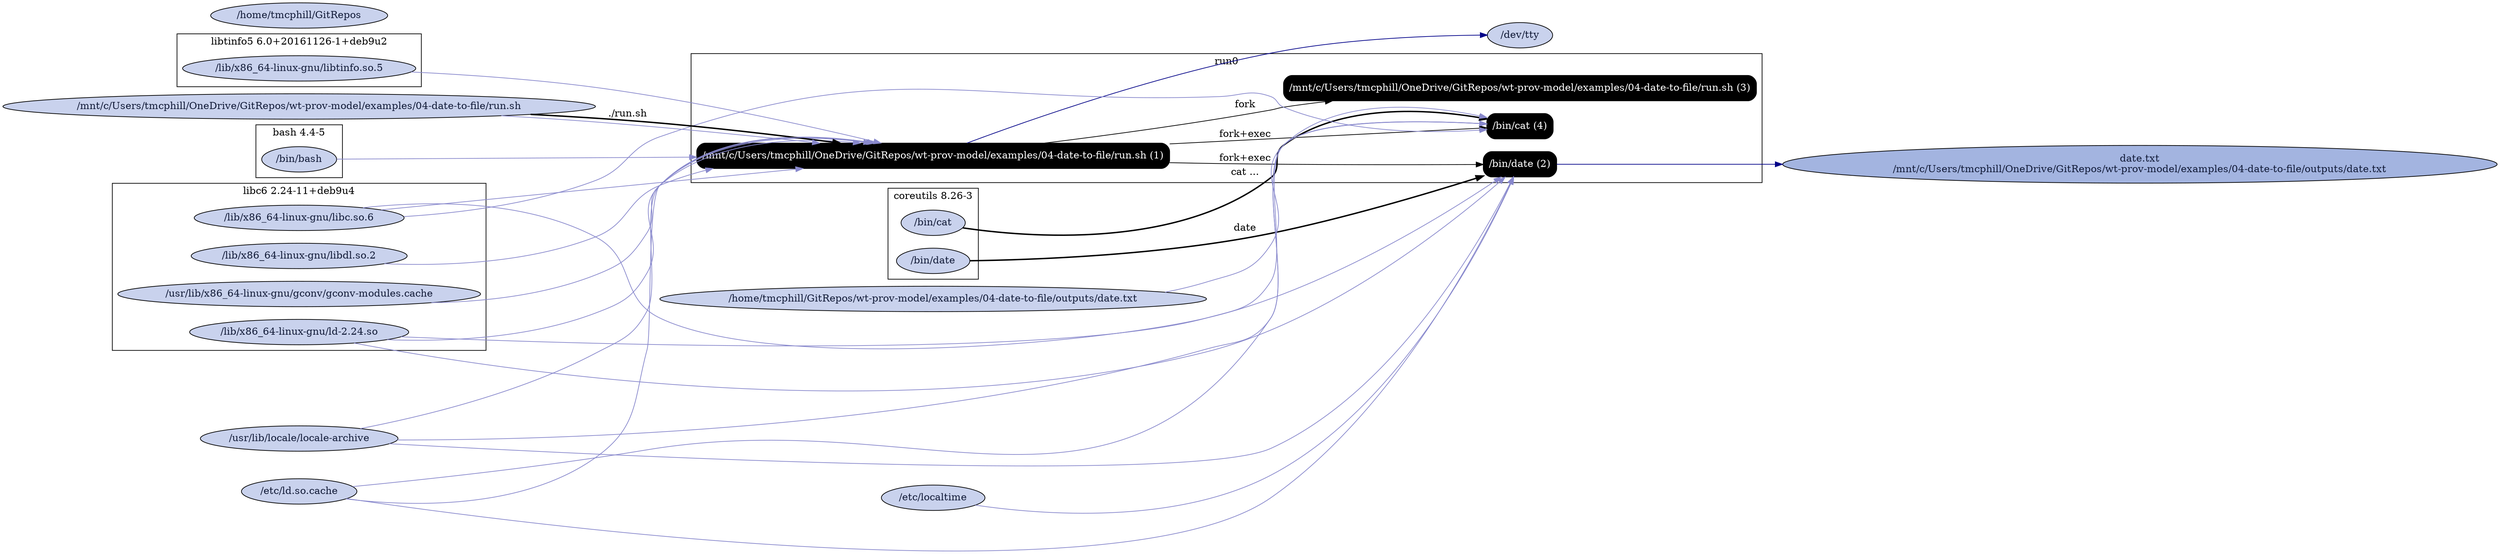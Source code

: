 digraph G {
    rankdir=LR;

    /* programs */
    node [shape=box fontcolor=white fillcolor=black style="filled,rounded"];
    subgraph cluster_run0 {
        label="run0";
        prog0 [label="/mnt/c/Users/tmcphill/OneDrive/GitRepos/wt-prov-model/examples/04-date-to-file/run.sh (1)"];
        prog1 [label="/bin/date (2)"];
        prog0 -> prog1 [label="fork+exec"];
        prog2 [label="/mnt/c/Users/tmcphill/OneDrive/GitRepos/wt-prov-model/examples/04-date-to-file/run.sh (3)"];
        prog0 -> prog2 [label="fork"];
        prog3 [label="/bin/cat (4)"];
        prog0 -> prog3 [label="fork+exec"];
    }

    node [shape=ellipse fontcolor="#131C39" fillcolor="#C9D2ED"];

    /* system packages */
    subgraph cluster_pkg0 {
        label="bash 4.4-5";
        "/bin/bash";
    }
    subgraph cluster_pkg1 {
        label="coreutils 8.26-3";
        "/bin/cat";
        "/bin/date";
    }
    subgraph cluster_pkg2 {
        label="libc6 2.24-11+deb9u4";
        "/lib/x86_64-linux-gnu/ld-2.24.so";
        "/lib/x86_64-linux-gnu/libc.so.6";
        "/lib/x86_64-linux-gnu/libdl.so.2";
        "/usr/lib/x86_64-linux-gnu/gconv/gconv-modules.cache";
    }
    subgraph cluster_pkg3 {
        label="libtinfo5 6.0+20161126-1+deb9u2";
        "/lib/x86_64-linux-gnu/libtinfo.so.5";
    }

    /* other files */
    "/dev/tty";
    "/etc/ld.so.cache";
    "/etc/localtime";
    "/home/tmcphill/GitRepos";
    "/home/tmcphill/GitRepos/wt-prov-model/examples/04-date-to-file/outputs/date.txt";
    "/mnt/c/Users/tmcphill/OneDrive/GitRepos/wt-prov-model/examples/04-date-to-file/outputs/date.txt" [fillcolor="#A3B4E0", label="date.txt\n/mnt/c/Users/tmcphill/OneDrive/GitRepos/wt-prov-model/examples/04-date-to-file/outputs/date.txt"];
    "/mnt/c/Users/tmcphill/OneDrive/GitRepos/wt-prov-model/examples/04-date-to-file/run.sh";
    "/usr/lib/locale/locale-archive";

    "/mnt/c/Users/tmcphill/OneDrive/GitRepos/wt-prov-model/examples/04-date-to-file/run.sh" -> prog0 [style=bold, label="./run.sh"];
    "/bin/bash" -> prog0 [color="#8888CC"];
    "/lib/x86_64-linux-gnu/ld-2.24.so" -> prog0 [color="#8888CC"];
    "/etc/ld.so.cache" -> prog0 [color="#8888CC"];
    "/lib/x86_64-linux-gnu/libtinfo.so.5" -> prog0 [color="#8888CC"];
    "/lib/x86_64-linux-gnu/libdl.so.2" -> prog0 [color="#8888CC"];
    "/lib/x86_64-linux-gnu/libc.so.6" -> prog0 [color="#8888CC"];
    prog0 -> "/dev/tty" [color="#000088"];
    "/usr/lib/locale/locale-archive" -> prog0 [color="#8888CC"];
    "/usr/lib/x86_64-linux-gnu/gconv/gconv-modules.cache" -> prog0 [color="#8888CC"];
    "/mnt/c/Users/tmcphill/OneDrive/GitRepos/wt-prov-model/examples/04-date-to-file/run.sh" -> prog0 [color="#8888CC"];
    prog1 -> "/mnt/c/Users/tmcphill/OneDrive/GitRepos/wt-prov-model/examples/04-date-to-file/outputs/date.txt" [color="#000088"];
    "/bin/date" -> prog1 [style=bold, label="date"];
    "/lib/x86_64-linux-gnu/ld-2.24.so" -> prog1 [color="#8888CC"];
    "/etc/ld.so.cache" -> prog1 [color="#8888CC"];
    "/lib/x86_64-linux-gnu/libc.so.6" -> prog1 [color="#8888CC"];
    "/usr/lib/locale/locale-archive" -> prog1 [color="#8888CC"];
    "/etc/localtime" -> prog1 [color="#8888CC"];
    "/bin/cat" -> prog3 [style=bold, label="cat ..."];
    "/lib/x86_64-linux-gnu/ld-2.24.so" -> prog3 [color="#8888CC"];
    "/etc/ld.so.cache" -> prog3 [color="#8888CC"];
    "/lib/x86_64-linux-gnu/libc.so.6" -> prog3 [color="#8888CC"];
    "/usr/lib/locale/locale-archive" -> prog3 [color="#8888CC"];
    "/home/tmcphill/GitRepos/wt-prov-model/examples/04-date-to-file/outputs/date.txt" -> prog3 [color="#8888CC"];
}

